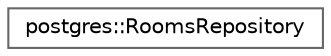 digraph "Graphical Class Hierarchy"
{
 // LATEX_PDF_SIZE
  bgcolor="transparent";
  edge [fontname=Helvetica,fontsize=10,labelfontname=Helvetica,labelfontsize=10];
  node [fontname=Helvetica,fontsize=10,shape=box,height=0.2,width=0.4];
  rankdir="LR";
  Node0 [id="Node000000",label="postgres::RoomsRepository",height=0.2,width=0.4,color="grey40", fillcolor="white", style="filled",URL="$classpostgres_1_1_rooms_repository.html",tooltip="Класс для управления записями комнат в базе данных."];
}
